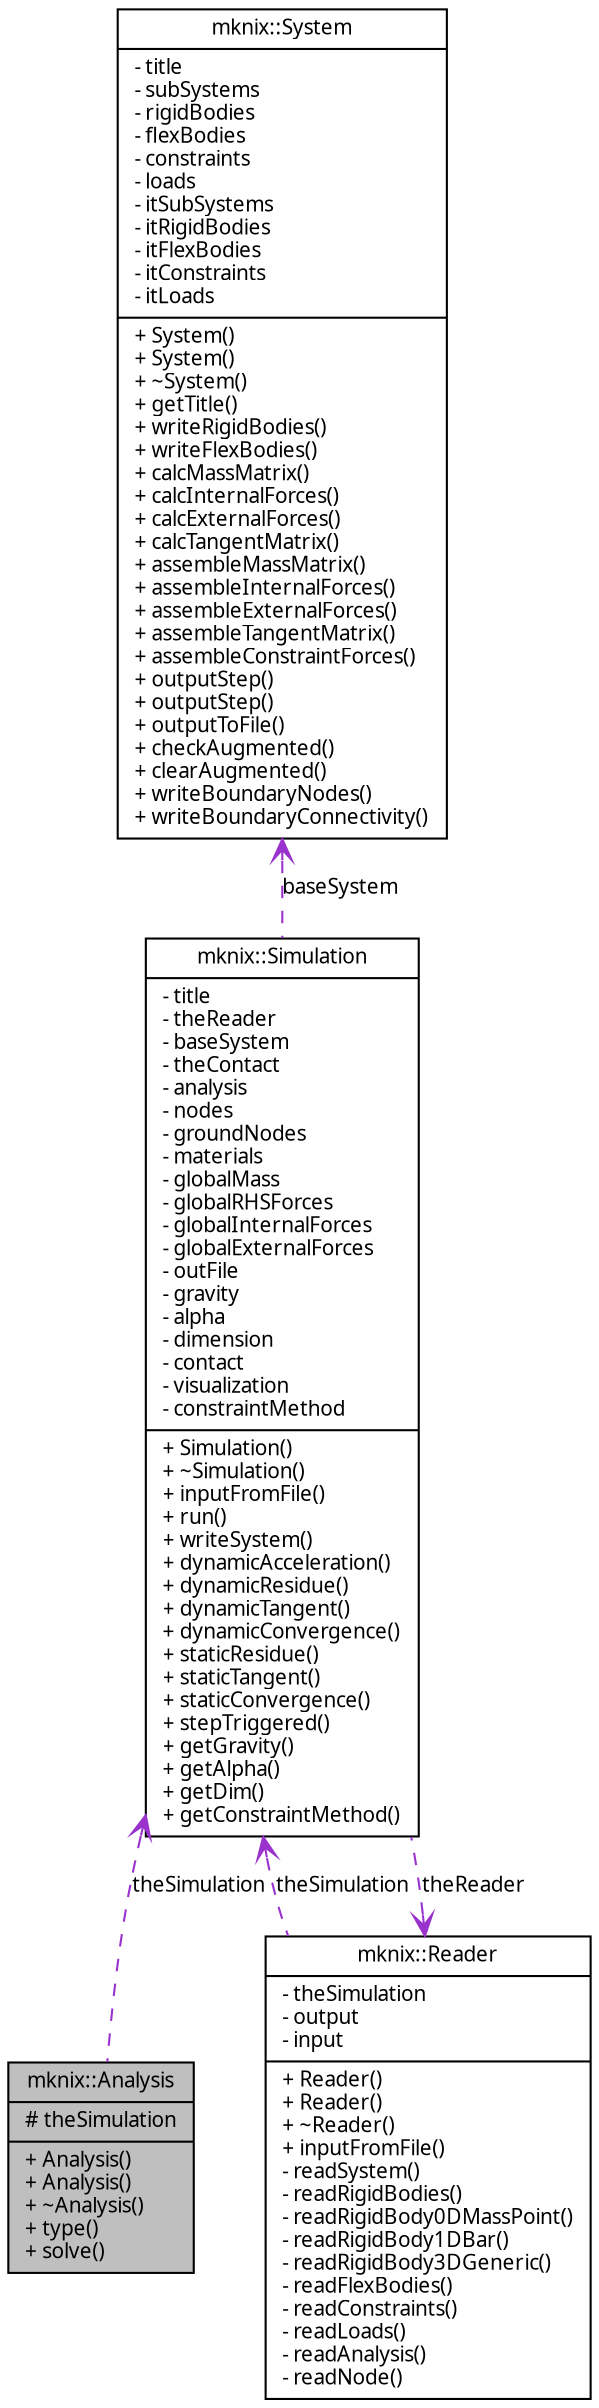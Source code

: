 digraph G
{
  edge [fontname="FreeSans.ttf",fontsize=10,labelfontname="FreeSans.ttf",labelfontsize=10];
  node [fontname="FreeSans.ttf",fontsize=10,shape=record];
  Node1 [label="{mknix::Analysis\n|# theSimulation\l|+ Analysis()\l+ Analysis()\l+ ~Analysis()\l+ type()\l+ solve()\l}",height=0.2,width=0.4,color="black", fillcolor="grey75", style="filled" fontcolor="black"];
  Node2 -> Node1 [dir=back,color="darkorchid3",fontsize=10,style="dashed",label="theSimulation",arrowtail="open"];
  Node2 [label="{mknix::Simulation\n|- title\l- theReader\l- baseSystem\l- theContact\l- analysis\l- nodes\l- groundNodes\l- materials\l- globalMass\l- globalRHSForces\l- globalInternalForces\l- globalExternalForces\l- outFile\l- gravity\l- alpha\l- dimension\l- contact\l- visualization\l- constraintMethod\l|+ Simulation()\l+ ~Simulation()\l+ inputFromFile()\l+ run()\l+ writeSystem()\l+ dynamicAcceleration()\l+ dynamicResidue()\l+ dynamicTangent()\l+ dynamicConvergence()\l+ staticResidue()\l+ staticTangent()\l+ staticConvergence()\l+ stepTriggered()\l+ getGravity()\l+ getAlpha()\l+ getDim()\l+ getConstraintMethod()\l}",height=0.2,width=0.4,color="black", fillcolor="white", style="filled",URL="$classmknix_1_1Simulation.html"];
  Node3 -> Node2 [dir=back,color="darkorchid3",fontsize=10,style="dashed",label="theReader",arrowtail="open"];
  Node3 [label="{mknix::Reader\n|- theSimulation\l- output\l- input\l|+ Reader()\l+ Reader()\l+ ~Reader()\l+ inputFromFile()\l- readSystem()\l- readRigidBodies()\l- readRigidBody0DMassPoint()\l- readRigidBody1DBar()\l- readRigidBody3DGeneric()\l- readFlexBodies()\l- readConstraints()\l- readLoads()\l- readAnalysis()\l- readNode()\l}",height=0.2,width=0.4,color="black", fillcolor="white", style="filled",URL="$classmknix_1_1Reader.html"];
  Node2 -> Node3 [dir=back,color="darkorchid3",fontsize=10,style="dashed",label="theSimulation",arrowtail="open"];
  Node4 -> Node2 [dir=back,color="darkorchid3",fontsize=10,style="dashed",label="baseSystem",arrowtail="open"];
  Node4 [label="{mknix::System\n|- title\l- subSystems\l- rigidBodies\l- flexBodies\l- constraints\l- loads\l- itSubSystems\l- itRigidBodies\l- itFlexBodies\l- itConstraints\l- itLoads\l|+ System()\l+ System()\l+ ~System()\l+ getTitle()\l+ writeRigidBodies()\l+ writeFlexBodies()\l+ calcMassMatrix()\l+ calcInternalForces()\l+ calcExternalForces()\l+ calcTangentMatrix()\l+ assembleMassMatrix()\l+ assembleInternalForces()\l+ assembleExternalForces()\l+ assembleTangentMatrix()\l+ assembleConstraintForces()\l+ outputStep()\l+ outputStep()\l+ outputToFile()\l+ checkAugmented()\l+ clearAugmented()\l+ writeBoundaryNodes()\l+ writeBoundaryConnectivity()\l}",height=0.2,width=0.4,color="black", fillcolor="white", style="filled",URL="$classmknix_1_1System.html"];
}
